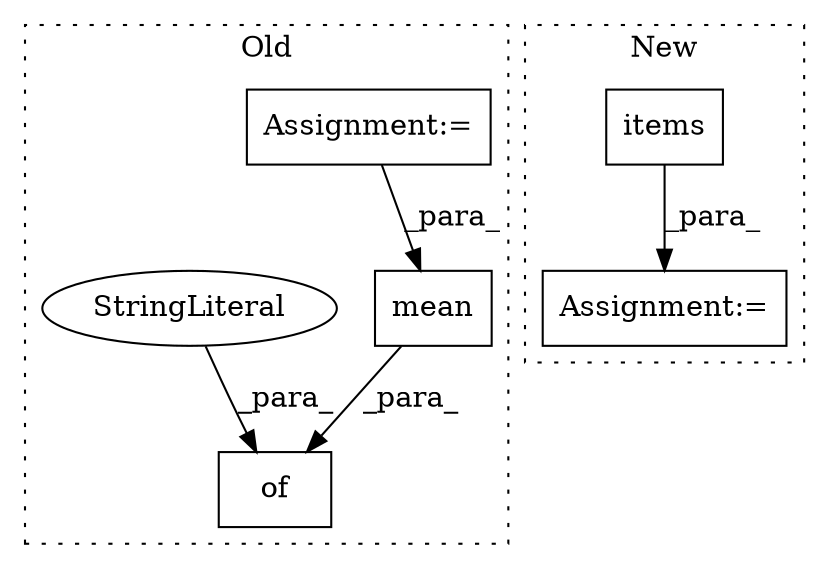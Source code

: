 digraph G {
subgraph cluster0 {
1 [label="mean" a="32" s="12610,12623" l="5,1" shape="box"];
3 [label="Assignment:=" a="7" s="12278" l="8" shape="box"];
5 [label="of" a="32" s="12535,12624" l="3,1" shape="box"];
6 [label="StringLiteral" a="45" s="12567" l="7" shape="ellipse"];
label = "Old";
style="dotted";
}
subgraph cluster1 {
2 [label="items" a="32" s="13342" l="7" shape="box"];
4 [label="Assignment:=" a="7" s="13279" l="79" shape="box"];
label = "New";
style="dotted";
}
1 -> 5 [label="_para_"];
2 -> 4 [label="_para_"];
3 -> 1 [label="_para_"];
6 -> 5 [label="_para_"];
}